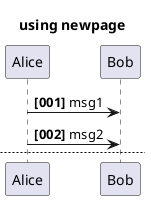 @startuml

title using newpage

' Sequence Diagram
skinparam sequenceMessageAlign right
skinparam responseMessageBelowArrow true
autonumber "<b>[000]"

Alice -> Bob : msg1
Alice -> Bob : msg2

newpage page2

Alice -> Bob: msg3
Alice -> Bob: msg4

newpage page3

Alice -> Bob : msg5
Alice -> Bob : msg6

@enduml
